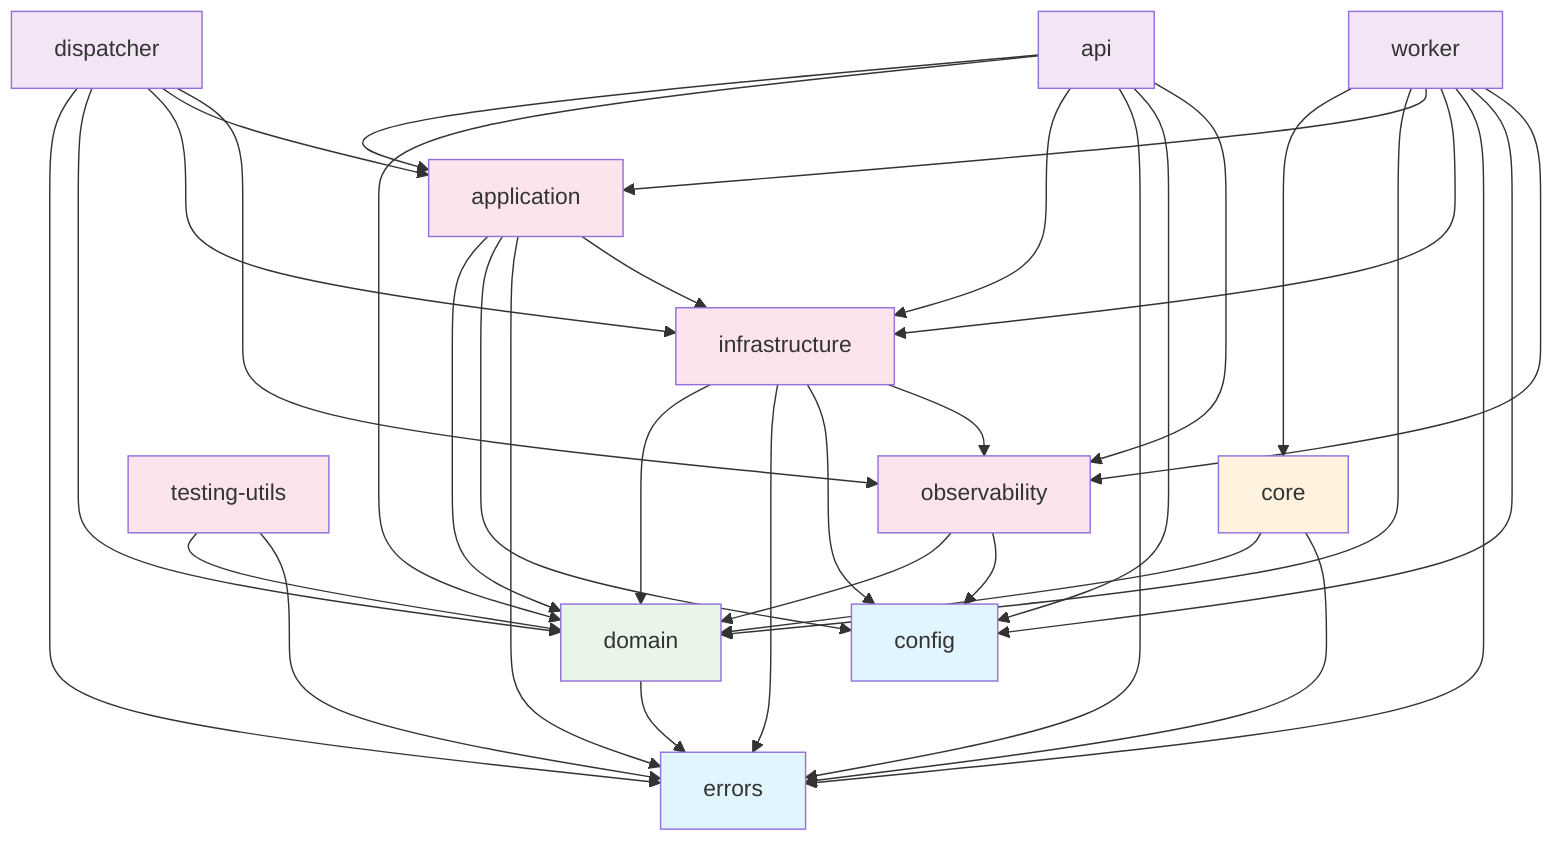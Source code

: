 graph TD
  core --> domain
  core --> errors
  dispatcher --> errors
  dispatcher --> domain
  dispatcher --> infrastructure
  dispatcher --> application
  dispatcher --> observability
  observability --> domain
  observability --> config
  testing-utils --> domain
  testing-utils --> errors
  api --> application
  api --> domain
  api --> infrastructure
  api --> errors
  api --> config
  api --> observability
  application --> domain
  application --> config
  application --> errors
  application --> infrastructure
  worker --> core
  worker --> domain
  worker --> application
  worker --> infrastructure
  worker --> errors
  worker --> config
  worker --> observability
  infrastructure --> domain
  infrastructure --> errors
  infrastructure --> config
  infrastructure --> observability
  domain --> errors

  classDef layer0 fill:#e1f5fe
  classDef layer1 fill:#e8f5e8
  classDef layer2 fill:#fff3e0
  classDef layer3 fill:#fce4ec
  classDef layer4 fill:#f3e5f5
  class errors layer0
  class config layer0
  class domain layer1
  class core layer2
  class application layer3
  class infrastructure layer3
  class observability layer3
  class testing-utils layer3
  class dispatcher layer4
  class worker layer4
  class api layer4